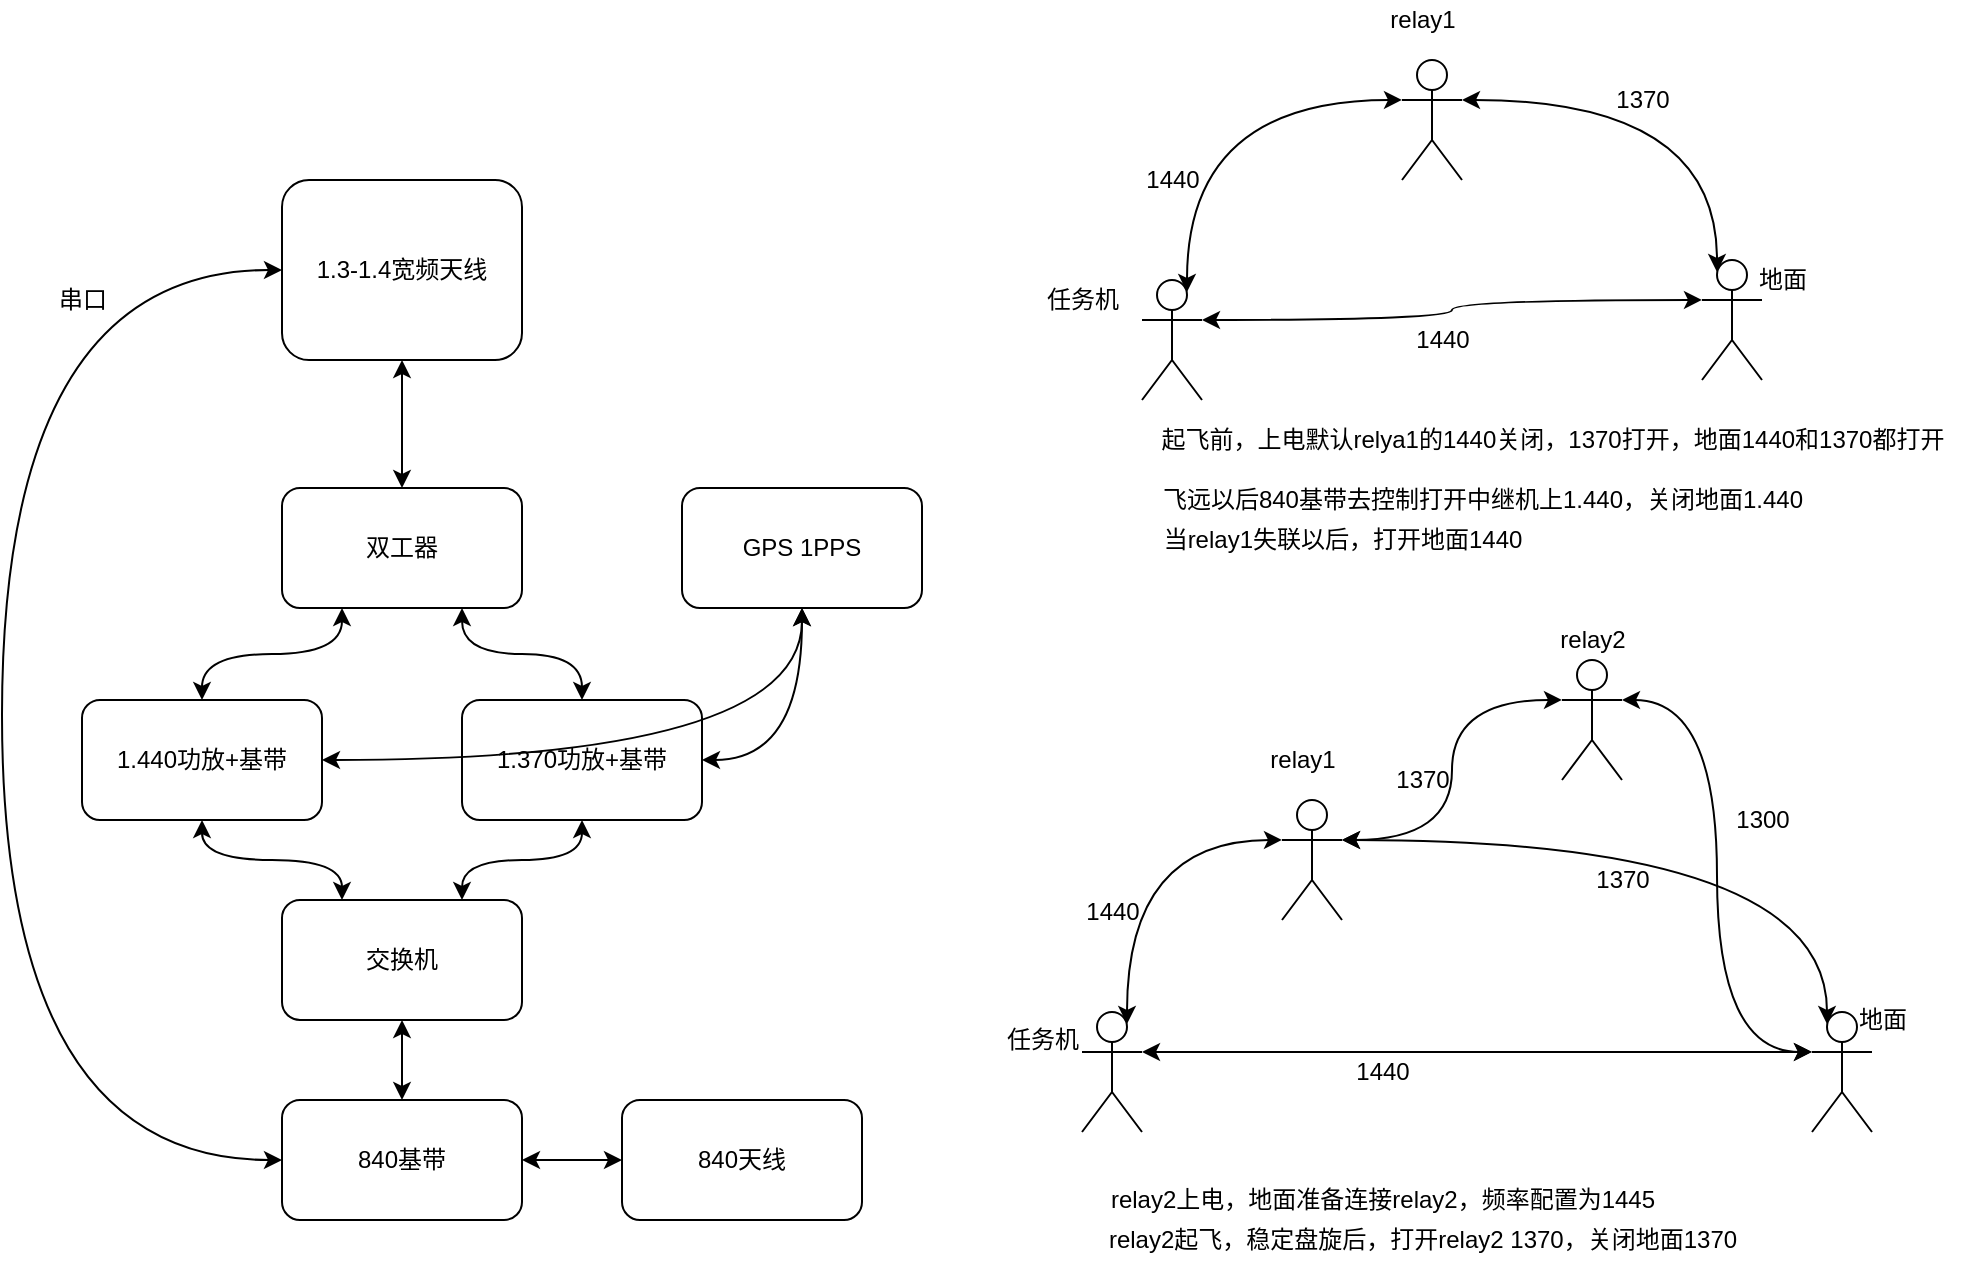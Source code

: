 <mxfile version="13.5.4" type="github">
  <diagram id="IRvKzsm3GtT4MByo4o_x" name="Page-1">
    <mxGraphModel dx="1408" dy="748" grid="1" gridSize="10" guides="1" tooltips="1" connect="1" arrows="1" fold="1" page="1" pageScale="1" pageWidth="1169" pageHeight="827" math="0" shadow="0">
      <root>
        <mxCell id="0" />
        <mxCell id="1" parent="0" />
        <mxCell id="LuskwarGqk0Wx7gxYk58-4" style="edgeStyle=orthogonalEdgeStyle;orthogonalLoop=1;jettySize=auto;html=1;exitX=0.25;exitY=1;exitDx=0;exitDy=0;entryX=0.5;entryY=0;entryDx=0;entryDy=0;startArrow=classic;startFill=1;curved=1;" parent="1" source="2" target="LuskwarGqk0Wx7gxYk58-2" edge="1">
          <mxGeometry relative="1" as="geometry" />
        </mxCell>
        <mxCell id="LuskwarGqk0Wx7gxYk58-5" style="edgeStyle=orthogonalEdgeStyle;curved=1;orthogonalLoop=1;jettySize=auto;html=1;exitX=0.75;exitY=1;exitDx=0;exitDy=0;entryX=0.5;entryY=0;entryDx=0;entryDy=0;startArrow=classic;startFill=1;" parent="1" source="2" target="LuskwarGqk0Wx7gxYk58-3" edge="1">
          <mxGeometry relative="1" as="geometry" />
        </mxCell>
        <mxCell id="2" value="双工器" style="rounded=1;whiteSpace=wrap;html=1;" parent="1" vertex="1">
          <mxGeometry x="250" y="354" width="120" height="60" as="geometry" />
        </mxCell>
        <mxCell id="LuskwarGqk0Wx7gxYk58-9" style="edgeStyle=orthogonalEdgeStyle;curved=1;orthogonalLoop=1;jettySize=auto;html=1;exitX=0.5;exitY=1;exitDx=0;exitDy=0;entryX=0.25;entryY=0;entryDx=0;entryDy=0;startArrow=classic;startFill=1;" parent="1" source="LuskwarGqk0Wx7gxYk58-2" target="LuskwarGqk0Wx7gxYk58-6" edge="1">
          <mxGeometry relative="1" as="geometry" />
        </mxCell>
        <mxCell id="LuskwarGqk0Wx7gxYk58-2" value="1.440功放+基带" style="rounded=1;whiteSpace=wrap;html=1;" parent="1" vertex="1">
          <mxGeometry x="150" y="460" width="120" height="60" as="geometry" />
        </mxCell>
        <mxCell id="LuskwarGqk0Wx7gxYk58-10" style="edgeStyle=orthogonalEdgeStyle;curved=1;orthogonalLoop=1;jettySize=auto;html=1;exitX=0.5;exitY=1;exitDx=0;exitDy=0;entryX=0.75;entryY=0;entryDx=0;entryDy=0;startArrow=classic;startFill=1;" parent="1" source="LuskwarGqk0Wx7gxYk58-3" target="LuskwarGqk0Wx7gxYk58-6" edge="1">
          <mxGeometry relative="1" as="geometry" />
        </mxCell>
        <mxCell id="LuskwarGqk0Wx7gxYk58-3" value="1.370功放+基带" style="rounded=1;whiteSpace=wrap;html=1;" parent="1" vertex="1">
          <mxGeometry x="340" y="460" width="120" height="60" as="geometry" />
        </mxCell>
        <mxCell id="LuskwarGqk0Wx7gxYk58-15" style="edgeStyle=orthogonalEdgeStyle;curved=1;orthogonalLoop=1;jettySize=auto;html=1;exitX=0.5;exitY=1;exitDx=0;exitDy=0;entryX=0.5;entryY=0;entryDx=0;entryDy=0;startArrow=classic;startFill=1;" parent="1" source="LuskwarGqk0Wx7gxYk58-6" target="LuskwarGqk0Wx7gxYk58-11" edge="1">
          <mxGeometry relative="1" as="geometry" />
        </mxCell>
        <mxCell id="LuskwarGqk0Wx7gxYk58-6" value="交换机" style="rounded=1;whiteSpace=wrap;html=1;" parent="1" vertex="1">
          <mxGeometry x="250" y="560" width="120" height="60" as="geometry" />
        </mxCell>
        <mxCell id="LuskwarGqk0Wx7gxYk58-8" style="edgeStyle=orthogonalEdgeStyle;curved=1;orthogonalLoop=1;jettySize=auto;html=1;exitX=0.5;exitY=1;exitDx=0;exitDy=0;entryX=0.5;entryY=0;entryDx=0;entryDy=0;startArrow=classic;startFill=1;" parent="1" source="LuskwarGqk0Wx7gxYk58-7" target="2" edge="1">
          <mxGeometry relative="1" as="geometry" />
        </mxCell>
        <mxCell id="LuskwarGqk0Wx7gxYk58-21" style="edgeStyle=orthogonalEdgeStyle;curved=1;orthogonalLoop=1;jettySize=auto;html=1;exitX=0;exitY=0.5;exitDx=0;exitDy=0;startArrow=classic;startFill=1;entryX=0;entryY=0.5;entryDx=0;entryDy=0;" parent="1" source="LuskwarGqk0Wx7gxYk58-7" target="LuskwarGqk0Wx7gxYk58-11" edge="1">
          <mxGeometry relative="1" as="geometry">
            <mxPoint x="140" y="340" as="targetPoint" />
            <Array as="points">
              <mxPoint x="110" y="245" />
              <mxPoint x="110" y="690" />
            </Array>
          </mxGeometry>
        </mxCell>
        <mxCell id="LuskwarGqk0Wx7gxYk58-7" value="1.3-1.4宽频天线" style="rounded=1;whiteSpace=wrap;html=1;" parent="1" vertex="1">
          <mxGeometry x="250" y="200" width="120" height="90" as="geometry" />
        </mxCell>
        <mxCell id="LuskwarGqk0Wx7gxYk58-18" style="edgeStyle=orthogonalEdgeStyle;curved=1;orthogonalLoop=1;jettySize=auto;html=1;exitX=1;exitY=0.5;exitDx=0;exitDy=0;startArrow=classic;startFill=1;" parent="1" source="LuskwarGqk0Wx7gxYk58-11" target="LuskwarGqk0Wx7gxYk58-17" edge="1">
          <mxGeometry relative="1" as="geometry" />
        </mxCell>
        <mxCell id="LuskwarGqk0Wx7gxYk58-11" value="840基带" style="rounded=1;whiteSpace=wrap;html=1;" parent="1" vertex="1">
          <mxGeometry x="250" y="660" width="120" height="60" as="geometry" />
        </mxCell>
        <mxCell id="LuskwarGqk0Wx7gxYk58-13" style="edgeStyle=orthogonalEdgeStyle;curved=1;orthogonalLoop=1;jettySize=auto;html=1;exitX=0.5;exitY=1;exitDx=0;exitDy=0;entryX=1;entryY=0.5;entryDx=0;entryDy=0;startArrow=classic;startFill=1;" parent="1" source="LuskwarGqk0Wx7gxYk58-12" target="LuskwarGqk0Wx7gxYk58-2" edge="1">
          <mxGeometry relative="1" as="geometry" />
        </mxCell>
        <mxCell id="LuskwarGqk0Wx7gxYk58-14" style="edgeStyle=orthogonalEdgeStyle;curved=1;orthogonalLoop=1;jettySize=auto;html=1;exitX=0.5;exitY=1;exitDx=0;exitDy=0;entryX=1;entryY=0.5;entryDx=0;entryDy=0;startArrow=classic;startFill=1;" parent="1" source="LuskwarGqk0Wx7gxYk58-12" target="LuskwarGqk0Wx7gxYk58-3" edge="1">
          <mxGeometry relative="1" as="geometry" />
        </mxCell>
        <mxCell id="LuskwarGqk0Wx7gxYk58-12" value="GPS 1PPS" style="rounded=1;whiteSpace=wrap;html=1;" parent="1" vertex="1">
          <mxGeometry x="450" y="354" width="120" height="60" as="geometry" />
        </mxCell>
        <mxCell id="LuskwarGqk0Wx7gxYk58-17" value="840天线" style="rounded=1;whiteSpace=wrap;html=1;" parent="1" vertex="1">
          <mxGeometry x="420" y="660" width="120" height="60" as="geometry" />
        </mxCell>
        <mxCell id="LuskwarGqk0Wx7gxYk58-22" value="串口" style="text;html=1;align=center;verticalAlign=middle;resizable=0;points=[];autosize=1;" parent="1" vertex="1">
          <mxGeometry x="130" y="250" width="40" height="20" as="geometry" />
        </mxCell>
        <mxCell id="LuskwarGqk0Wx7gxYk58-44" style="edgeStyle=orthogonalEdgeStyle;curved=1;orthogonalLoop=1;jettySize=auto;html=1;exitX=1;exitY=0.333;exitDx=0;exitDy=0;exitPerimeter=0;entryX=0.25;entryY=0.1;entryDx=0;entryDy=0;entryPerimeter=0;startArrow=classic;startFill=1;" parent="1" source="LuskwarGqk0Wx7gxYk58-41" target="LuskwarGqk0Wx7gxYk58-43" edge="1">
          <mxGeometry relative="1" as="geometry" />
        </mxCell>
        <mxCell id="LuskwarGqk0Wx7gxYk58-45" style="edgeStyle=orthogonalEdgeStyle;curved=1;orthogonalLoop=1;jettySize=auto;html=1;exitX=0;exitY=0.333;exitDx=0;exitDy=0;exitPerimeter=0;entryX=0.75;entryY=0.1;entryDx=0;entryDy=0;entryPerimeter=0;startArrow=classic;startFill=1;" parent="1" source="LuskwarGqk0Wx7gxYk58-41" target="LuskwarGqk0Wx7gxYk58-42" edge="1">
          <mxGeometry relative="1" as="geometry" />
        </mxCell>
        <mxCell id="LuskwarGqk0Wx7gxYk58-41" value="" style="shape=umlActor;verticalLabelPosition=bottom;verticalAlign=top;html=1;outlineConnect=0;" parent="1" vertex="1">
          <mxGeometry x="810" y="140" width="30" height="60" as="geometry" />
        </mxCell>
        <mxCell id="LuskwarGqk0Wx7gxYk58-46" style="edgeStyle=orthogonalEdgeStyle;curved=1;orthogonalLoop=1;jettySize=auto;html=1;exitX=1;exitY=0.333;exitDx=0;exitDy=0;exitPerimeter=0;entryX=0;entryY=0.333;entryDx=0;entryDy=0;entryPerimeter=0;startArrow=classic;startFill=1;" parent="1" source="LuskwarGqk0Wx7gxYk58-42" target="LuskwarGqk0Wx7gxYk58-43" edge="1">
          <mxGeometry relative="1" as="geometry" />
        </mxCell>
        <mxCell id="LuskwarGqk0Wx7gxYk58-42" value="" style="shape=umlActor;verticalLabelPosition=bottom;verticalAlign=top;html=1;outlineConnect=0;" parent="1" vertex="1">
          <mxGeometry x="680" y="250" width="30" height="60" as="geometry" />
        </mxCell>
        <mxCell id="LuskwarGqk0Wx7gxYk58-43" value="" style="shape=umlActor;verticalLabelPosition=bottom;verticalAlign=top;html=1;outlineConnect=0;" parent="1" vertex="1">
          <mxGeometry x="960" y="240" width="30" height="60" as="geometry" />
        </mxCell>
        <mxCell id="LuskwarGqk0Wx7gxYk58-47" value="飞远以后840基带去控制打开中继机上1.440，关闭地面1.440" style="text;html=1;align=center;verticalAlign=middle;resizable=0;points=[];autosize=1;" parent="1" vertex="1">
          <mxGeometry x="680" y="350" width="340" height="20" as="geometry" />
        </mxCell>
        <mxCell id="LuskwarGqk0Wx7gxYk58-48" value="1440" style="text;html=1;align=center;verticalAlign=middle;resizable=0;points=[];autosize=1;" parent="1" vertex="1">
          <mxGeometry x="675" y="190" width="40" height="20" as="geometry" />
        </mxCell>
        <mxCell id="LuskwarGqk0Wx7gxYk58-49" value="1440" style="text;html=1;align=center;verticalAlign=middle;resizable=0;points=[];autosize=1;" parent="1" vertex="1">
          <mxGeometry x="810" y="270" width="40" height="20" as="geometry" />
        </mxCell>
        <mxCell id="LuskwarGqk0Wx7gxYk58-50" value="1370" style="text;html=1;align=center;verticalAlign=middle;resizable=0;points=[];autosize=1;" parent="1" vertex="1">
          <mxGeometry x="910" y="150" width="40" height="20" as="geometry" />
        </mxCell>
        <mxCell id="LuskwarGqk0Wx7gxYk58-51" value="relay1" style="text;html=1;align=center;verticalAlign=middle;resizable=0;points=[];autosize=1;" parent="1" vertex="1">
          <mxGeometry x="795" y="110" width="50" height="20" as="geometry" />
        </mxCell>
        <mxCell id="LuskwarGqk0Wx7gxYk58-53" style="edgeStyle=orthogonalEdgeStyle;curved=1;orthogonalLoop=1;jettySize=auto;html=1;exitX=0;exitY=0.333;exitDx=0;exitDy=0;exitPerimeter=0;entryX=0.75;entryY=0.1;entryDx=0;entryDy=0;entryPerimeter=0;startArrow=classic;startFill=1;" parent="1" source="LuskwarGqk0Wx7gxYk58-54" target="LuskwarGqk0Wx7gxYk58-56" edge="1">
          <mxGeometry relative="1" as="geometry" />
        </mxCell>
        <mxCell id="LuskwarGqk0Wx7gxYk58-64" style="edgeStyle=orthogonalEdgeStyle;curved=1;orthogonalLoop=1;jettySize=auto;html=1;exitX=1;exitY=0.333;exitDx=0;exitDy=0;exitPerimeter=0;entryX=0;entryY=0.333;entryDx=0;entryDy=0;entryPerimeter=0;startArrow=classic;startFill=1;" parent="1" source="LuskwarGqk0Wx7gxYk58-54" target="LuskwarGqk0Wx7gxYk58-63" edge="1">
          <mxGeometry relative="1" as="geometry" />
        </mxCell>
        <mxCell id="LuskwarGqk0Wx7gxYk58-69" style="edgeStyle=orthogonalEdgeStyle;curved=1;orthogonalLoop=1;jettySize=auto;html=1;exitX=1;exitY=0.333;exitDx=0;exitDy=0;exitPerimeter=0;entryX=0.25;entryY=0.1;entryDx=0;entryDy=0;entryPerimeter=0;startArrow=classic;startFill=1;" parent="1" source="LuskwarGqk0Wx7gxYk58-54" target="LuskwarGqk0Wx7gxYk58-57" edge="1">
          <mxGeometry relative="1" as="geometry" />
        </mxCell>
        <mxCell id="LuskwarGqk0Wx7gxYk58-54" value="" style="shape=umlActor;verticalLabelPosition=bottom;verticalAlign=top;html=1;outlineConnect=0;" parent="1" vertex="1">
          <mxGeometry x="750" y="510" width="30" height="60" as="geometry" />
        </mxCell>
        <mxCell id="LuskwarGqk0Wx7gxYk58-55" style="edgeStyle=orthogonalEdgeStyle;curved=1;orthogonalLoop=1;jettySize=auto;html=1;exitX=1;exitY=0.333;exitDx=0;exitDy=0;exitPerimeter=0;entryX=0;entryY=0.333;entryDx=0;entryDy=0;entryPerimeter=0;startArrow=classic;startFill=1;" parent="1" source="LuskwarGqk0Wx7gxYk58-56" target="LuskwarGqk0Wx7gxYk58-57" edge="1">
          <mxGeometry relative="1" as="geometry" />
        </mxCell>
        <mxCell id="LuskwarGqk0Wx7gxYk58-56" value="" style="shape=umlActor;verticalLabelPosition=bottom;verticalAlign=top;html=1;outlineConnect=0;" parent="1" vertex="1">
          <mxGeometry x="650" y="616" width="30" height="60" as="geometry" />
        </mxCell>
        <mxCell id="LuskwarGqk0Wx7gxYk58-57" value="" style="shape=umlActor;verticalLabelPosition=bottom;verticalAlign=top;html=1;outlineConnect=0;" parent="1" vertex="1">
          <mxGeometry x="1015" y="616" width="30" height="60" as="geometry" />
        </mxCell>
        <mxCell id="LuskwarGqk0Wx7gxYk58-59" value="1440" style="text;html=1;align=center;verticalAlign=middle;resizable=0;points=[];autosize=1;" parent="1" vertex="1">
          <mxGeometry x="645" y="556" width="40" height="20" as="geometry" />
        </mxCell>
        <mxCell id="LuskwarGqk0Wx7gxYk58-60" value="1440" style="text;html=1;align=center;verticalAlign=middle;resizable=0;points=[];autosize=1;" parent="1" vertex="1">
          <mxGeometry x="780" y="636" width="40" height="20" as="geometry" />
        </mxCell>
        <mxCell id="LuskwarGqk0Wx7gxYk58-61" value="1370" style="text;html=1;align=center;verticalAlign=middle;resizable=0;points=[];autosize=1;" parent="1" vertex="1">
          <mxGeometry x="800" y="490" width="40" height="20" as="geometry" />
        </mxCell>
        <mxCell id="LuskwarGqk0Wx7gxYk58-62" value="relay1" style="text;html=1;align=center;verticalAlign=middle;resizable=0;points=[];autosize=1;" parent="1" vertex="1">
          <mxGeometry x="735" y="480" width="50" height="20" as="geometry" />
        </mxCell>
        <mxCell id="LuskwarGqk0Wx7gxYk58-68" style="edgeStyle=orthogonalEdgeStyle;curved=1;orthogonalLoop=1;jettySize=auto;html=1;exitX=1;exitY=0.333;exitDx=0;exitDy=0;exitPerimeter=0;entryX=0;entryY=0.333;entryDx=0;entryDy=0;entryPerimeter=0;startArrow=classic;startFill=1;" parent="1" source="LuskwarGqk0Wx7gxYk58-63" target="LuskwarGqk0Wx7gxYk58-57" edge="1">
          <mxGeometry relative="1" as="geometry" />
        </mxCell>
        <mxCell id="LuskwarGqk0Wx7gxYk58-63" value="" style="shape=umlActor;verticalLabelPosition=bottom;verticalAlign=top;html=1;outlineConnect=0;" parent="1" vertex="1">
          <mxGeometry x="890" y="440" width="30" height="60" as="geometry" />
        </mxCell>
        <mxCell id="LuskwarGqk0Wx7gxYk58-65" value="relay2" style="text;html=1;align=center;verticalAlign=middle;resizable=0;points=[];autosize=1;" parent="1" vertex="1">
          <mxGeometry x="880" y="420" width="50" height="20" as="geometry" />
        </mxCell>
        <mxCell id="LuskwarGqk0Wx7gxYk58-70" value="当relay1失联以后，打开地面1440" style="text;html=1;align=center;verticalAlign=middle;resizable=0;points=[];autosize=1;" parent="1" vertex="1">
          <mxGeometry x="685" y="370" width="190" height="20" as="geometry" />
        </mxCell>
        <mxCell id="LuskwarGqk0Wx7gxYk58-71" value="起飞前，上电默认relya1的1440关闭，1370打开，地面1440和1370都打开" style="text;html=1;align=center;verticalAlign=middle;resizable=0;points=[];autosize=1;" parent="1" vertex="1">
          <mxGeometry x="680" y="320" width="410" height="20" as="geometry" />
        </mxCell>
        <mxCell id="LuskwarGqk0Wx7gxYk58-72" value="1370" style="text;html=1;align=center;verticalAlign=middle;resizable=0;points=[];autosize=1;" parent="1" vertex="1">
          <mxGeometry x="900" y="540" width="40" height="20" as="geometry" />
        </mxCell>
        <mxCell id="LuskwarGqk0Wx7gxYk58-73" value="1300" style="text;html=1;align=center;verticalAlign=middle;resizable=0;points=[];autosize=1;" parent="1" vertex="1">
          <mxGeometry x="970" y="510" width="40" height="20" as="geometry" />
        </mxCell>
        <mxCell id="LuskwarGqk0Wx7gxYk58-75" value="任务机" style="text;html=1;align=center;verticalAlign=middle;resizable=0;points=[];autosize=1;" parent="1" vertex="1">
          <mxGeometry x="625" y="250" width="50" height="20" as="geometry" />
        </mxCell>
        <mxCell id="LuskwarGqk0Wx7gxYk58-76" value="任务机" style="text;html=1;align=center;verticalAlign=middle;resizable=0;points=[];autosize=1;" parent="1" vertex="1">
          <mxGeometry x="605" y="620" width="50" height="20" as="geometry" />
        </mxCell>
        <mxCell id="LuskwarGqk0Wx7gxYk58-77" value="地面" style="text;html=1;align=center;verticalAlign=middle;resizable=0;points=[];autosize=1;" parent="1" vertex="1">
          <mxGeometry x="980" y="240" width="40" height="20" as="geometry" />
        </mxCell>
        <mxCell id="LuskwarGqk0Wx7gxYk58-78" value="地面" style="text;html=1;align=center;verticalAlign=middle;resizable=0;points=[];autosize=1;" parent="1" vertex="1">
          <mxGeometry x="1030" y="610" width="40" height="20" as="geometry" />
        </mxCell>
        <mxCell id="LuskwarGqk0Wx7gxYk58-79" value="relay2上电，地面准备连接relay2，频率配置为1445" style="text;html=1;align=center;verticalAlign=middle;resizable=0;points=[];autosize=1;" parent="1" vertex="1">
          <mxGeometry x="655" y="700" width="290" height="20" as="geometry" />
        </mxCell>
        <mxCell id="LuskwarGqk0Wx7gxYk58-80" value="relay2起飞，稳定盘旋后，打开relay2 1370，关闭地面1370" style="text;html=1;align=center;verticalAlign=middle;resizable=0;points=[];autosize=1;" parent="1" vertex="1">
          <mxGeometry x="655" y="720" width="330" height="20" as="geometry" />
        </mxCell>
      </root>
    </mxGraphModel>
  </diagram>
</mxfile>
